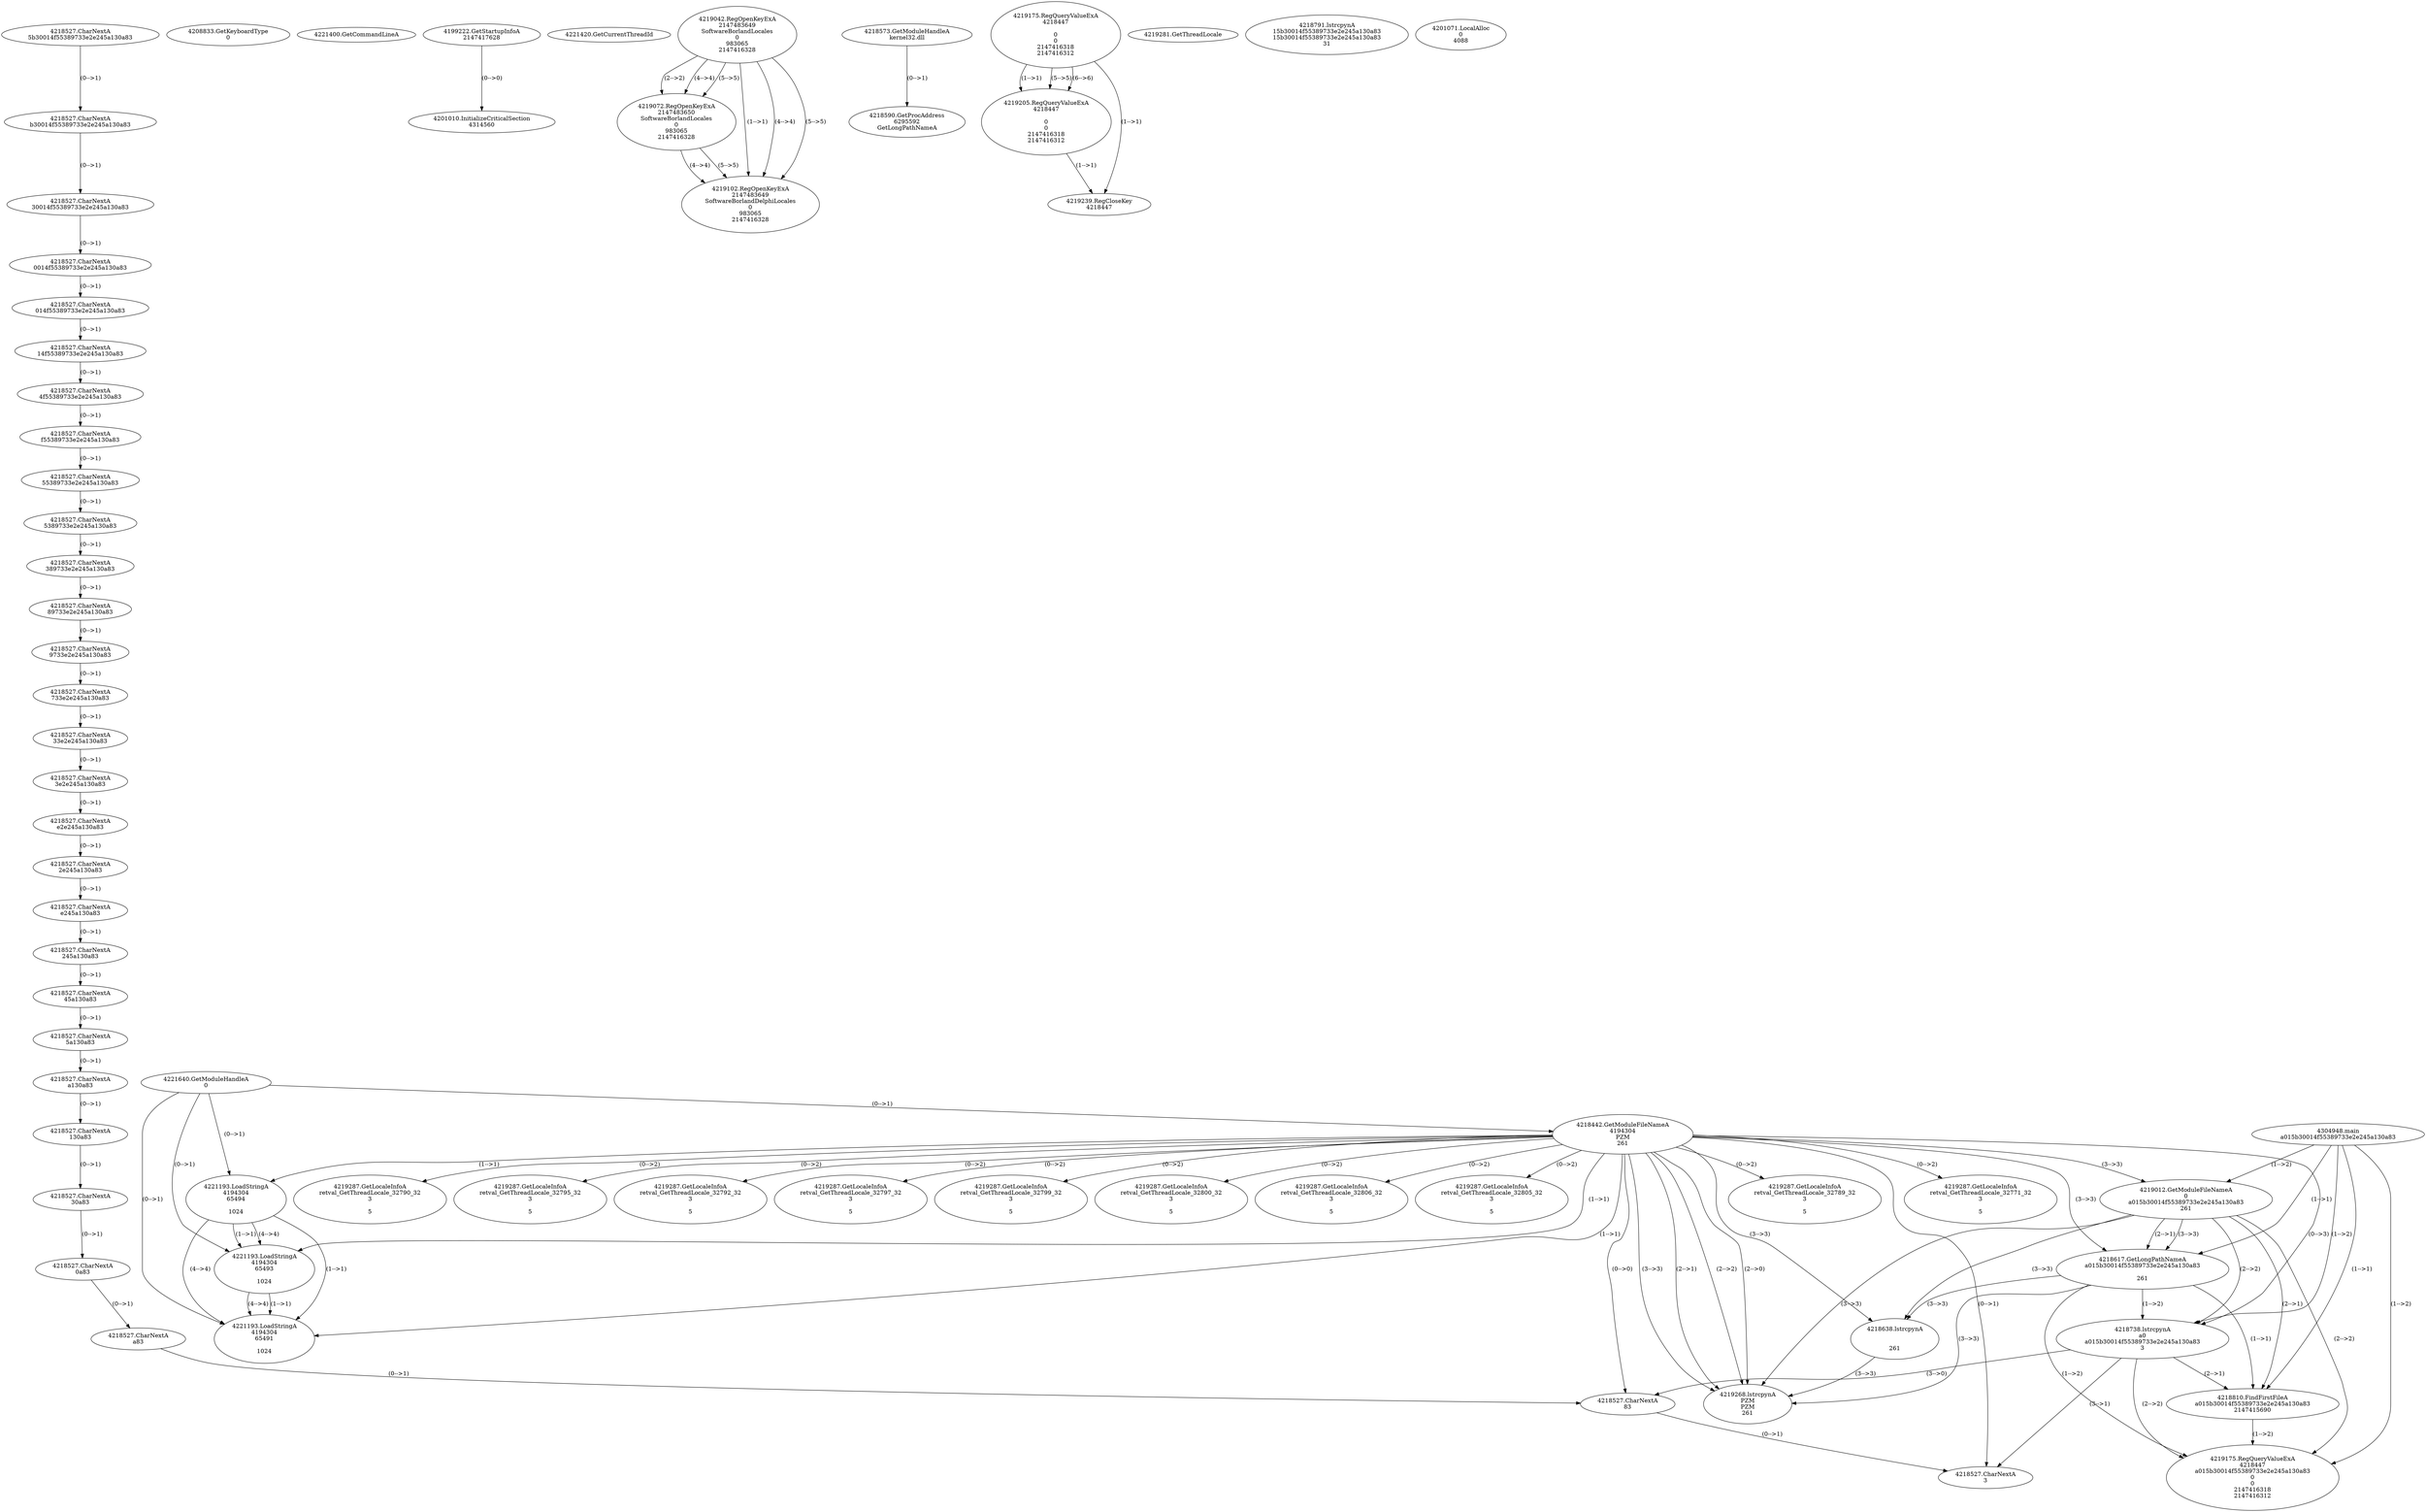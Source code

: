 // Global SCDG with merge call
digraph {
	0 [label="4304948.main
a015b30014f55389733e2e245a130a83"]
	1 [label="4221640.GetModuleHandleA
0"]
	2 [label="4208833.GetKeyboardType
0"]
	3 [label="4221400.GetCommandLineA
"]
	4 [label="4199222.GetStartupInfoA
2147417628"]
	5 [label="4221420.GetCurrentThreadId
"]
	6 [label="4218442.GetModuleFileNameA
4194304
PZM
261"]
	1 -> 6 [label="(0-->1)"]
	7 [label="4219012.GetModuleFileNameA
0
a015b30014f55389733e2e245a130a83
261"]
	0 -> 7 [label="(1-->2)"]
	6 -> 7 [label="(3-->3)"]
	8 [label="4219042.RegOpenKeyExA
2147483649
Software\Borland\Locales
0
983065
2147416328"]
	9 [label="4219072.RegOpenKeyExA
2147483650
Software\Borland\Locales
0
983065
2147416328"]
	8 -> 9 [label="(2-->2)"]
	8 -> 9 [label="(4-->4)"]
	8 -> 9 [label="(5-->5)"]
	10 [label="4219102.RegOpenKeyExA
2147483649
Software\Borland\Delphi\Locales
0
983065
2147416328"]
	8 -> 10 [label="(1-->1)"]
	8 -> 10 [label="(4-->4)"]
	9 -> 10 [label="(4-->4)"]
	8 -> 10 [label="(5-->5)"]
	9 -> 10 [label="(5-->5)"]
	11 [label="4218573.GetModuleHandleA
kernel32.dll"]
	12 [label="4218590.GetProcAddress
6295592
GetLongPathNameA"]
	11 -> 12 [label="(0-->1)"]
	13 [label="4218617.GetLongPathNameA
a015b30014f55389733e2e245a130a83

261"]
	0 -> 13 [label="(1-->1)"]
	7 -> 13 [label="(2-->1)"]
	6 -> 13 [label="(3-->3)"]
	7 -> 13 [label="(3-->3)"]
	14 [label="4218638.lstrcpynA


261"]
	6 -> 14 [label="(3-->3)"]
	7 -> 14 [label="(3-->3)"]
	13 -> 14 [label="(3-->3)"]
	15 [label="4219175.RegQueryValueExA
4218447

0
0
2147416318
2147416312"]
	16 [label="4219205.RegQueryValueExA
4218447

0
0
2147416318
2147416312"]
	15 -> 16 [label="(1-->1)"]
	15 -> 16 [label="(5-->5)"]
	15 -> 16 [label="(6-->6)"]
	17 [label="4219239.RegCloseKey
4218447"]
	15 -> 17 [label="(1-->1)"]
	16 -> 17 [label="(1-->1)"]
	18 [label="4219268.lstrcpynA
PZM
PZM
261"]
	6 -> 18 [label="(2-->1)"]
	6 -> 18 [label="(2-->2)"]
	6 -> 18 [label="(3-->3)"]
	7 -> 18 [label="(3-->3)"]
	13 -> 18 [label="(3-->3)"]
	14 -> 18 [label="(3-->3)"]
	6 -> 18 [label="(2-->0)"]
	19 [label="4219281.GetThreadLocale
"]
	20 [label="4219287.GetLocaleInfoA
retval_GetThreadLocale_32805_32
3

5"]
	6 -> 20 [label="(0-->2)"]
	21 [label="4221193.LoadStringA
4194304
65494

1024"]
	1 -> 21 [label="(0-->1)"]
	6 -> 21 [label="(1-->1)"]
	22 [label="4221193.LoadStringA
4194304
65493

1024"]
	1 -> 22 [label="(0-->1)"]
	6 -> 22 [label="(1-->1)"]
	21 -> 22 [label="(1-->1)"]
	21 -> 22 [label="(4-->4)"]
	23 [label="4221193.LoadStringA
4194304
65491

1024"]
	1 -> 23 [label="(0-->1)"]
	6 -> 23 [label="(1-->1)"]
	21 -> 23 [label="(1-->1)"]
	22 -> 23 [label="(1-->1)"]
	21 -> 23 [label="(4-->4)"]
	22 -> 23 [label="(4-->4)"]
	24 [label="4218738.lstrcpynA
a0
a015b30014f55389733e2e245a130a83
3"]
	0 -> 24 [label="(1-->2)"]
	7 -> 24 [label="(2-->2)"]
	13 -> 24 [label="(1-->2)"]
	6 -> 24 [label="(0-->3)"]
	25 [label="4218527.CharNextA
5b30014f55389733e2e245a130a83"]
	26 [label="4218527.CharNextA
b30014f55389733e2e245a130a83"]
	25 -> 26 [label="(0-->1)"]
	27 [label="4218527.CharNextA
30014f55389733e2e245a130a83"]
	26 -> 27 [label="(0-->1)"]
	28 [label="4218527.CharNextA
0014f55389733e2e245a130a83"]
	27 -> 28 [label="(0-->1)"]
	29 [label="4218527.CharNextA
014f55389733e2e245a130a83"]
	28 -> 29 [label="(0-->1)"]
	30 [label="4218527.CharNextA
14f55389733e2e245a130a83"]
	29 -> 30 [label="(0-->1)"]
	31 [label="4218527.CharNextA
4f55389733e2e245a130a83"]
	30 -> 31 [label="(0-->1)"]
	32 [label="4218527.CharNextA
f55389733e2e245a130a83"]
	31 -> 32 [label="(0-->1)"]
	33 [label="4218527.CharNextA
55389733e2e245a130a83"]
	32 -> 33 [label="(0-->1)"]
	34 [label="4218527.CharNextA
5389733e2e245a130a83"]
	33 -> 34 [label="(0-->1)"]
	35 [label="4218527.CharNextA
389733e2e245a130a83"]
	34 -> 35 [label="(0-->1)"]
	36 [label="4218527.CharNextA
89733e2e245a130a83"]
	35 -> 36 [label="(0-->1)"]
	37 [label="4218527.CharNextA
9733e2e245a130a83"]
	36 -> 37 [label="(0-->1)"]
	38 [label="4218527.CharNextA
733e2e245a130a83"]
	37 -> 38 [label="(0-->1)"]
	39 [label="4218527.CharNextA
33e2e245a130a83"]
	38 -> 39 [label="(0-->1)"]
	40 [label="4218527.CharNextA
3e2e245a130a83"]
	39 -> 40 [label="(0-->1)"]
	41 [label="4218527.CharNextA
e2e245a130a83"]
	40 -> 41 [label="(0-->1)"]
	42 [label="4218527.CharNextA
2e245a130a83"]
	41 -> 42 [label="(0-->1)"]
	43 [label="4218527.CharNextA
e245a130a83"]
	42 -> 43 [label="(0-->1)"]
	44 [label="4218527.CharNextA
245a130a83"]
	43 -> 44 [label="(0-->1)"]
	45 [label="4218527.CharNextA
45a130a83"]
	44 -> 45 [label="(0-->1)"]
	46 [label="4218527.CharNextA
5a130a83"]
	45 -> 46 [label="(0-->1)"]
	47 [label="4218527.CharNextA
a130a83"]
	46 -> 47 [label="(0-->1)"]
	48 [label="4218527.CharNextA
130a83"]
	47 -> 48 [label="(0-->1)"]
	49 [label="4218527.CharNextA
30a83"]
	48 -> 49 [label="(0-->1)"]
	50 [label="4218527.CharNextA
0a83"]
	49 -> 50 [label="(0-->1)"]
	51 [label="4218527.CharNextA
a83"]
	50 -> 51 [label="(0-->1)"]
	52 [label="4218527.CharNextA
83"]
	51 -> 52 [label="(0-->1)"]
	6 -> 52 [label="(0-->0)"]
	24 -> 52 [label="(3-->0)"]
	53 [label="4218527.CharNextA
3"]
	6 -> 53 [label="(0-->1)"]
	24 -> 53 [label="(3-->1)"]
	52 -> 53 [label="(0-->1)"]
	54 [label="4218791.lstrcpynA
15b30014f55389733e2e245a130a83
15b30014f55389733e2e245a130a83
31"]
	55 [label="4218810.FindFirstFileA
a015b30014f55389733e2e245a130a83
2147415690"]
	0 -> 55 [label="(1-->1)"]
	7 -> 55 [label="(2-->1)"]
	13 -> 55 [label="(1-->1)"]
	24 -> 55 [label="(2-->1)"]
	56 [label="4219175.RegQueryValueExA
4218447
a015b30014f55389733e2e245a130a83
0
0
2147416318
2147416312"]
	0 -> 56 [label="(1-->2)"]
	7 -> 56 [label="(2-->2)"]
	13 -> 56 [label="(1-->2)"]
	24 -> 56 [label="(2-->2)"]
	55 -> 56 [label="(1-->2)"]
	57 [label="4219287.GetLocaleInfoA
retval_GetThreadLocale_32789_32
3

5"]
	6 -> 57 [label="(0-->2)"]
	58 [label="4201010.InitializeCriticalSection
4314560"]
	4 -> 58 [label="(0-->0)"]
	59 [label="4201071.LocalAlloc
0
4088"]
	60 [label="4219287.GetLocaleInfoA
retval_GetThreadLocale_32771_32
3

5"]
	6 -> 60 [label="(0-->2)"]
	61 [label="4219287.GetLocaleInfoA
retval_GetThreadLocale_32790_32
3

5"]
	6 -> 61 [label="(0-->2)"]
	62 [label="4219287.GetLocaleInfoA
retval_GetThreadLocale_32795_32
3

5"]
	6 -> 62 [label="(0-->2)"]
	63 [label="4219287.GetLocaleInfoA
retval_GetThreadLocale_32792_32
3

5"]
	6 -> 63 [label="(0-->2)"]
	64 [label="4219287.GetLocaleInfoA
retval_GetThreadLocale_32797_32
3

5"]
	6 -> 64 [label="(0-->2)"]
	65 [label="4219287.GetLocaleInfoA
retval_GetThreadLocale_32799_32
3

5"]
	6 -> 65 [label="(0-->2)"]
	66 [label="4219287.GetLocaleInfoA
retval_GetThreadLocale_32800_32
3

5"]
	6 -> 66 [label="(0-->2)"]
	67 [label="4219287.GetLocaleInfoA
retval_GetThreadLocale_32806_32
3

5"]
	6 -> 67 [label="(0-->2)"]
}
